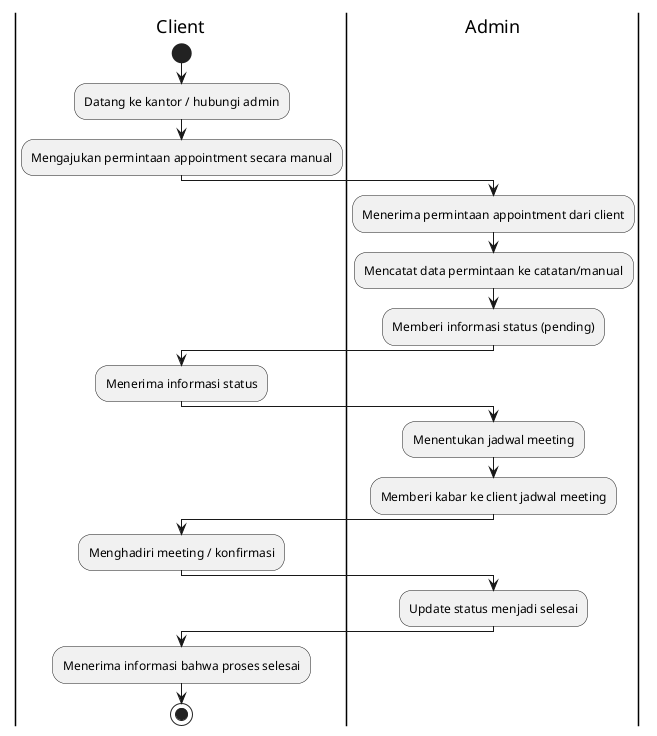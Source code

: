 @startuml
|Client|
start
:Datang ke kantor / hubungi admin;
:Mengajukan permintaan appointment secara manual;
|Admin|
:Menerima permintaan appointment dari client;
:Mencatat data permintaan ke catatan/manual;
:Memberi informasi status (pending);
|Client|
:Menerima informasi status;
|Admin|
:Menentukan jadwal meeting;
:Memberi kabar ke client jadwal meeting;
|Client|
:Menghadiri meeting / konfirmasi;
|Admin|
:Update status menjadi selesai;
|Client|
:Menerima informasi bahwa proses selesai;
stop
@enduml
